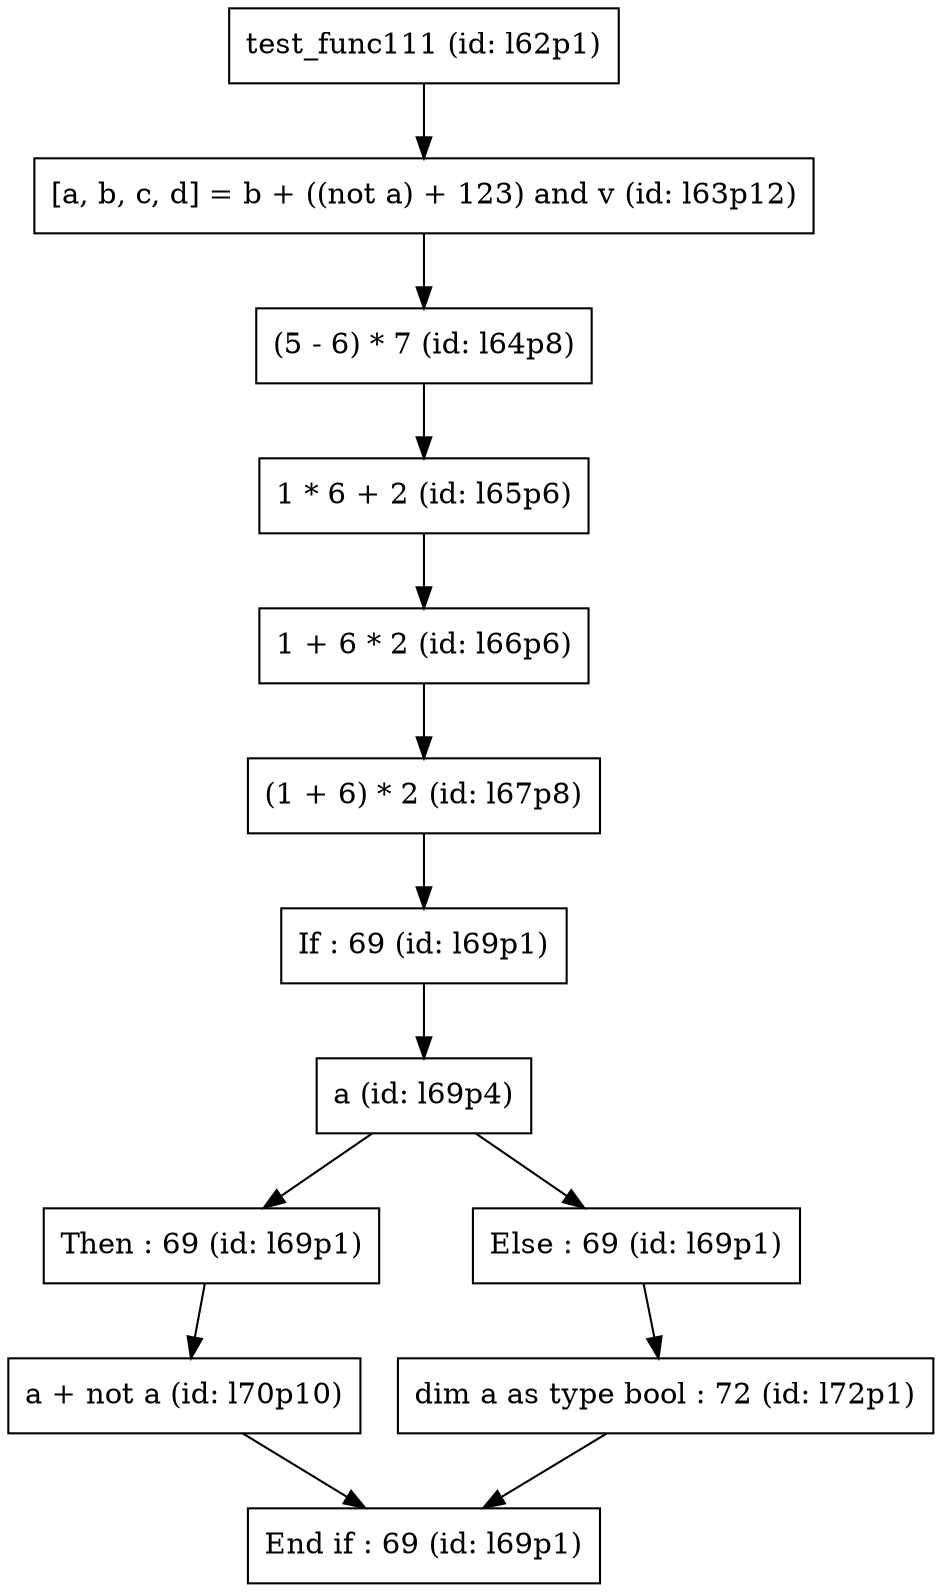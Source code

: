 digraph graphname {
"test_func111 (id: l62p1)"[shape=box]
"[a, b, c, d] = b + ((not a) + 123) and v (id: l63p12)"[shape=box]
"test_func111 (id: l62p1)" -> "[a, b, c, d] = b + ((not a) + 123) and v (id: l63p12)"[shape=box];
"[a, b, c, d] = b + ((not a) + 123) and v (id: l63p12)"[shape=box]
"(5 - 6) * 7 (id: l64p8)"[shape=box]
"[a, b, c, d] = b + ((not a) + 123) and v (id: l63p12)" -> "(5 - 6) * 7 (id: l64p8)"[shape=box];
"(5 - 6) * 7 (id: l64p8)"[shape=box]
"1 * 6 + 2 (id: l65p6)"[shape=box]
"(5 - 6) * 7 (id: l64p8)" -> "1 * 6 + 2 (id: l65p6)"[shape=box];
"1 * 6 + 2 (id: l65p6)"[shape=box]
"1 + 6 * 2 (id: l66p6)"[shape=box]
"1 * 6 + 2 (id: l65p6)" -> "1 + 6 * 2 (id: l66p6)"[shape=box];
"1 + 6 * 2 (id: l66p6)"[shape=box]
"(1 + 6) * 2 (id: l67p8)"[shape=box]
"1 + 6 * 2 (id: l66p6)" -> "(1 + 6) * 2 (id: l67p8)"[shape=box];
"(1 + 6) * 2 (id: l67p8)"[shape=box]
"If : 69 (id: l69p1)"[shape=box]
"(1 + 6) * 2 (id: l67p8)" -> "If : 69 (id: l69p1)"[shape=box];
"If : 69 (id: l69p1)"[shape=box]
"a (id: l69p4)"[shape=box]
"If : 69 (id: l69p1)" -> "a (id: l69p4)"[shape=box];
"a (id: l69p4)"[shape=box]
"Then : 69 (id: l69p1)"[shape=box]
"a (id: l69p4)" -> "Then : 69 (id: l69p1)"[shape=box];
"Else : 69 (id: l69p1)"[shape=box]
"a (id: l69p4)" -> "Else : 69 (id: l69p1)"[shape=box];
"Then : 69 (id: l69p1)"[shape=box]
"a + not a (id: l70p10)"[shape=box]
"Then : 69 (id: l69p1)" -> "a + not a (id: l70p10)"[shape=box];
"a + not a (id: l70p10)"[shape=box]
"End if : 69 (id: l69p1)"[shape=box]
"a + not a (id: l70p10)" -> "End if : 69 (id: l69p1)"[shape=box];
"Else : 69 (id: l69p1)"[shape=box]
"dim a as type bool : 72 (id: l72p1)"[shape=box]
"Else : 69 (id: l69p1)" -> "dim a as type bool : 72 (id: l72p1)"[shape=box];
"dim a as type bool : 72 (id: l72p1)"[shape=box]
"End if : 69 (id: l69p1)"[shape=box]
"dim a as type bool : 72 (id: l72p1)" -> "End if : 69 (id: l69p1)"[shape=box];
}
